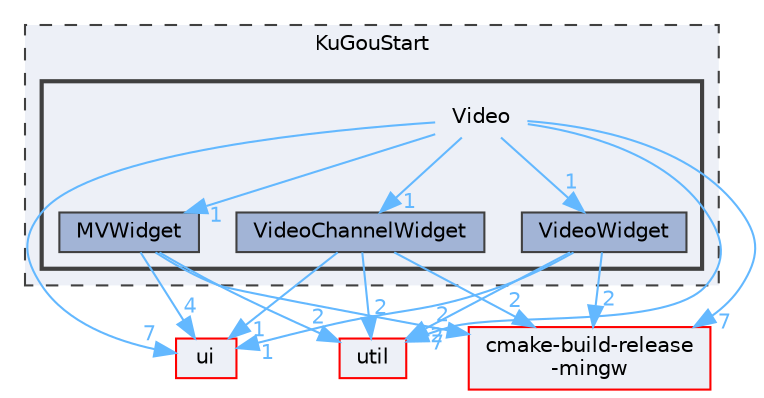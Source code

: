 digraph "Video"
{
 // LATEX_PDF_SIZE
  bgcolor="transparent";
  edge [fontname=Helvetica,fontsize=10,labelfontname=Helvetica,labelfontsize=10];
  node [fontname=Helvetica,fontsize=10,shape=box,height=0.2,width=0.4];
  compound=true
  subgraph clusterdir_e60601b218beddc6af0778ac41ea9cb2 {
    graph [ bgcolor="#edf0f7", pencolor="grey25", label="KuGouStart", fontname=Helvetica,fontsize=10 style="filled,dashed", URL="dir_e60601b218beddc6af0778ac41ea9cb2.html",tooltip=""]
  subgraph clusterdir_90e279afbf7087a5af4c74d8ed8b8ff6 {
    graph [ bgcolor="#edf0f7", pencolor="grey25", label="", fontname=Helvetica,fontsize=10 style="filled,bold", URL="dir_90e279afbf7087a5af4c74d8ed8b8ff6.html",tooltip=""]
    dir_90e279afbf7087a5af4c74d8ed8b8ff6 [shape=plaintext, label="Video"];
  dir_a0d415d51b44062733c95fcb57206cfa [label="MVWidget", fillcolor="#a2b4d6", color="grey25", style="filled", URL="dir_a0d415d51b44062733c95fcb57206cfa.html",tooltip=""];
  dir_9787f0500ca10414ff00cdf185b3c74b [label="VideoChannelWidget", fillcolor="#a2b4d6", color="grey25", style="filled", URL="dir_9787f0500ca10414ff00cdf185b3c74b.html",tooltip=""];
  dir_e073507b399b74ef1ce323d2de42cbb8 [label="VideoWidget", fillcolor="#a2b4d6", color="grey25", style="filled", URL="dir_e073507b399b74ef1ce323d2de42cbb8.html",tooltip=""];
  }
  }
  dir_1788f8309b1a812dcb800a185471cf6c [label="ui", fillcolor="#edf0f7", color="red", style="filled", URL="dir_1788f8309b1a812dcb800a185471cf6c.html",tooltip=""];
  dir_23ec12649285f9fabf3a6b7380226c28 [label="util", fillcolor="#edf0f7", color="red", style="filled", URL="dir_23ec12649285f9fabf3a6b7380226c28.html",tooltip=""];
  dir_d3305b01cebad1f13f311f52d3f850d2 [label="cmake-build-release\l-mingw", fillcolor="#edf0f7", color="red", style="filled", URL="dir_d3305b01cebad1f13f311f52d3f850d2.html",tooltip=""];
  dir_90e279afbf7087a5af4c74d8ed8b8ff6->dir_1788f8309b1a812dcb800a185471cf6c [headlabel="7", labeldistance=1.5 headhref="dir_000345_000335.html" href="dir_000345_000335.html" color="steelblue1" fontcolor="steelblue1"];
  dir_90e279afbf7087a5af4c74d8ed8b8ff6->dir_23ec12649285f9fabf3a6b7380226c28 [headlabel="7", labeldistance=1.5 headhref="dir_000345_000341.html" href="dir_000345_000341.html" color="steelblue1" fontcolor="steelblue1"];
  dir_90e279afbf7087a5af4c74d8ed8b8ff6->dir_9787f0500ca10414ff00cdf185b3c74b [headlabel="1", labeldistance=1.5 headhref="dir_000345_000346.html" href="dir_000345_000346.html" color="steelblue1" fontcolor="steelblue1"];
  dir_90e279afbf7087a5af4c74d8ed8b8ff6->dir_a0d415d51b44062733c95fcb57206cfa [headlabel="1", labeldistance=1.5 headhref="dir_000345_000206.html" href="dir_000345_000206.html" color="steelblue1" fontcolor="steelblue1"];
  dir_90e279afbf7087a5af4c74d8ed8b8ff6->dir_d3305b01cebad1f13f311f52d3f850d2 [headlabel="7", labeldistance=1.5 headhref="dir_000345_000050.html" href="dir_000345_000050.html" color="steelblue1" fontcolor="steelblue1"];
  dir_90e279afbf7087a5af4c74d8ed8b8ff6->dir_e073507b399b74ef1ce323d2de42cbb8 [headlabel="1", labeldistance=1.5 headhref="dir_000345_000349.html" href="dir_000345_000349.html" color="steelblue1" fontcolor="steelblue1"];
  dir_a0d415d51b44062733c95fcb57206cfa->dir_1788f8309b1a812dcb800a185471cf6c [headlabel="4", labeldistance=1.5 headhref="dir_000206_000335.html" href="dir_000206_000335.html" color="steelblue1" fontcolor="steelblue1"];
  dir_a0d415d51b44062733c95fcb57206cfa->dir_23ec12649285f9fabf3a6b7380226c28 [headlabel="2", labeldistance=1.5 headhref="dir_000206_000341.html" href="dir_000206_000341.html" color="steelblue1" fontcolor="steelblue1"];
  dir_a0d415d51b44062733c95fcb57206cfa->dir_d3305b01cebad1f13f311f52d3f850d2 [headlabel="2", labeldistance=1.5 headhref="dir_000206_000050.html" href="dir_000206_000050.html" color="steelblue1" fontcolor="steelblue1"];
  dir_9787f0500ca10414ff00cdf185b3c74b->dir_1788f8309b1a812dcb800a185471cf6c [headlabel="1", labeldistance=1.5 headhref="dir_000346_000335.html" href="dir_000346_000335.html" color="steelblue1" fontcolor="steelblue1"];
  dir_9787f0500ca10414ff00cdf185b3c74b->dir_23ec12649285f9fabf3a6b7380226c28 [headlabel="2", labeldistance=1.5 headhref="dir_000346_000341.html" href="dir_000346_000341.html" color="steelblue1" fontcolor="steelblue1"];
  dir_9787f0500ca10414ff00cdf185b3c74b->dir_d3305b01cebad1f13f311f52d3f850d2 [headlabel="2", labeldistance=1.5 headhref="dir_000346_000050.html" href="dir_000346_000050.html" color="steelblue1" fontcolor="steelblue1"];
  dir_e073507b399b74ef1ce323d2de42cbb8->dir_1788f8309b1a812dcb800a185471cf6c [headlabel="1", labeldistance=1.5 headhref="dir_000349_000335.html" href="dir_000349_000335.html" color="steelblue1" fontcolor="steelblue1"];
  dir_e073507b399b74ef1ce323d2de42cbb8->dir_23ec12649285f9fabf3a6b7380226c28 [headlabel="2", labeldistance=1.5 headhref="dir_000349_000341.html" href="dir_000349_000341.html" color="steelblue1" fontcolor="steelblue1"];
  dir_e073507b399b74ef1ce323d2de42cbb8->dir_d3305b01cebad1f13f311f52d3f850d2 [headlabel="2", labeldistance=1.5 headhref="dir_000349_000050.html" href="dir_000349_000050.html" color="steelblue1" fontcolor="steelblue1"];
}
